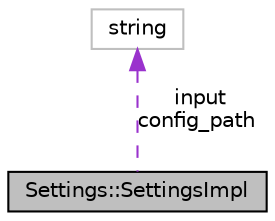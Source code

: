 digraph "Settings::SettingsImpl"
{
  edge [fontname="Helvetica",fontsize="10",labelfontname="Helvetica",labelfontsize="10"];
  node [fontname="Helvetica",fontsize="10",shape=record];
  Node1 [label="Settings::SettingsImpl",height=0.2,width=0.4,color="black", fillcolor="grey75", style="filled" fontcolor="black"];
  Node2 -> Node1 [dir="back",color="darkorchid3",fontsize="10",style="dashed",label=" input\nconfig_path" ,fontname="Helvetica"];
  Node2 [label="string",height=0.2,width=0.4,color="grey75", fillcolor="white", style="filled"];
}
